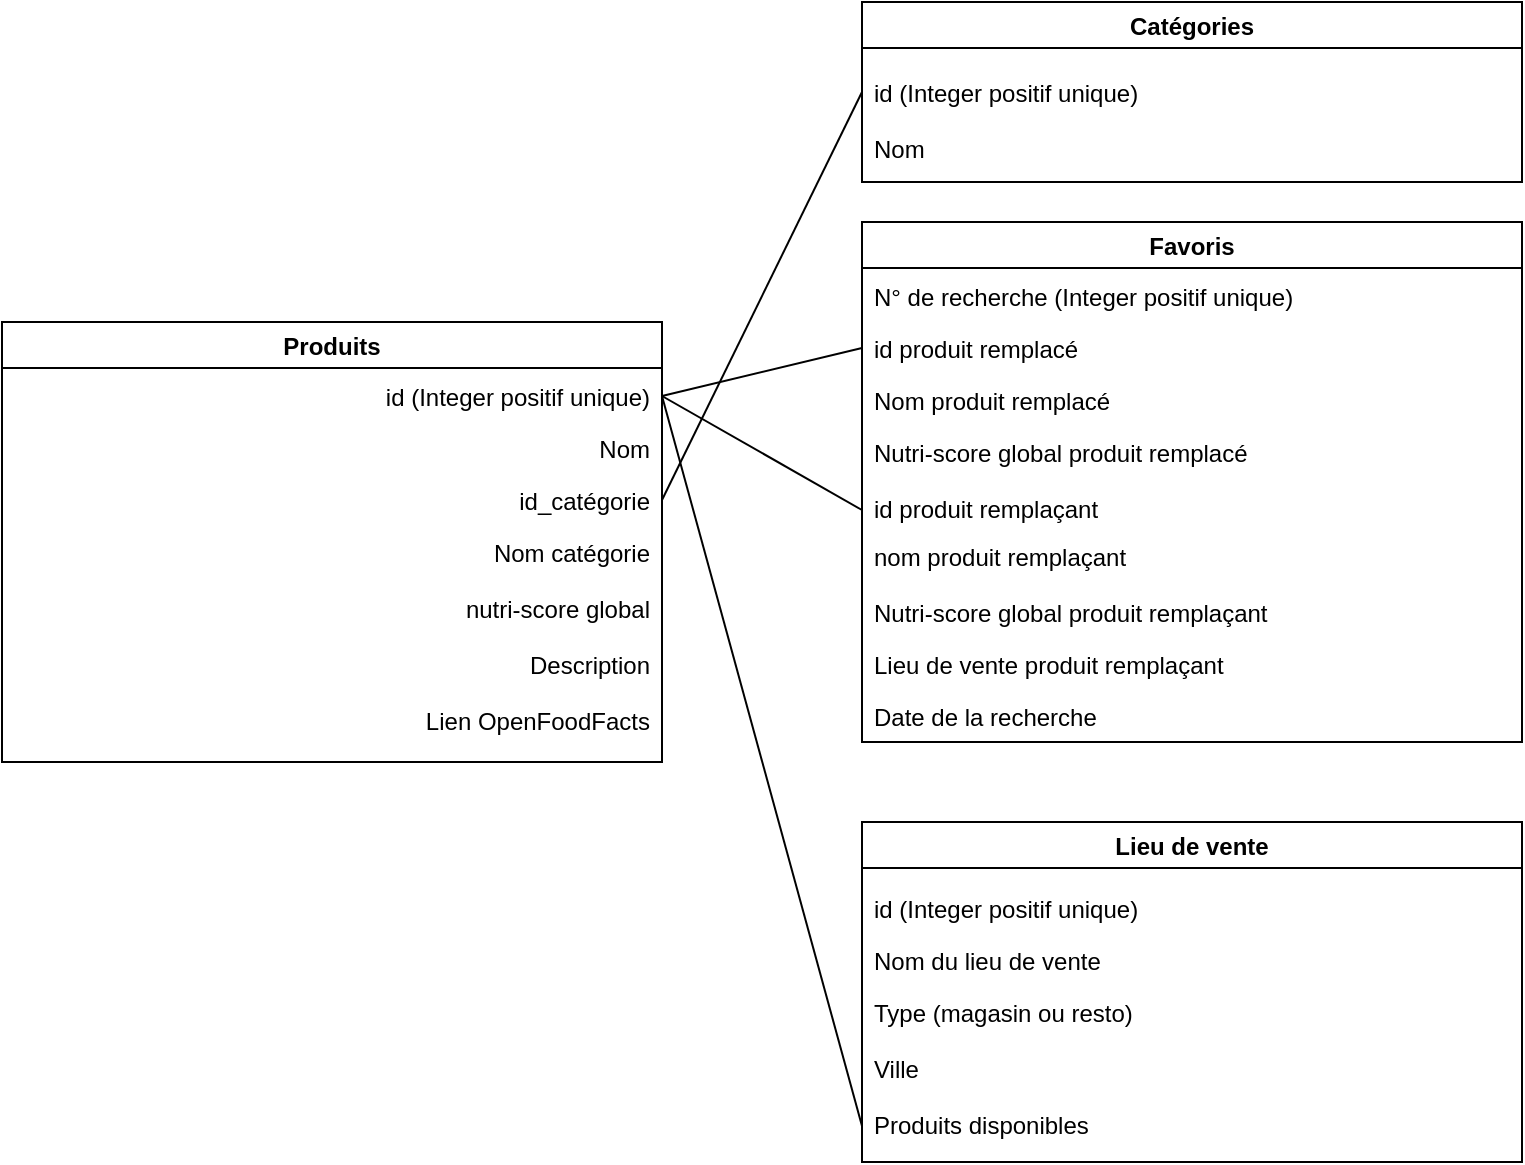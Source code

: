 <mxfile version="13.7.9" type="device"><diagram id="R2lEEEUBdFMjLlhIrx00" name="Page-1"><mxGraphModel dx="1422" dy="885" grid="1" gridSize="10" guides="1" tooltips="1" connect="1" arrows="1" fold="1" page="1" pageScale="1" pageWidth="850" pageHeight="1100" math="0" shadow="0" extFonts="Permanent Marker^https://fonts.googleapis.com/css?family=Permanent+Marker"><root><mxCell id="0"/><mxCell id="1" parent="0"/><mxCell id="ZGuSFQPiH1VIrFgA10Zb-12" value="Produits" style="swimlane;" vertex="1" parent="1"><mxGeometry x="20" y="180" width="330" height="220" as="geometry"/></mxCell><mxCell id="ZGuSFQPiH1VIrFgA10Zb-13" value="Nom" style="text;strokeColor=none;fillColor=none;align=right;verticalAlign=top;spacingLeft=4;spacingRight=4;overflow=hidden;rotatable=0;points=[[0,0.5],[1,0.5]];portConstraint=eastwest;" vertex="1" parent="ZGuSFQPiH1VIrFgA10Zb-12"><mxGeometry y="50" width="330" height="26" as="geometry"/></mxCell><mxCell id="ZGuSFQPiH1VIrFgA10Zb-3" value="id_catégorie" style="text;strokeColor=none;fillColor=none;align=right;verticalAlign=top;spacingLeft=4;spacingRight=4;overflow=hidden;rotatable=0;points=[[0,0.5],[1,0.5]];portConstraint=eastwest;" vertex="1" parent="ZGuSFQPiH1VIrFgA10Zb-12"><mxGeometry y="76" width="330" height="26" as="geometry"/></mxCell><mxCell id="ZGuSFQPiH1VIrFgA10Zb-4" value="nutri-score global" style="text;strokeColor=none;fillColor=none;align=right;verticalAlign=top;spacingLeft=4;spacingRight=4;overflow=hidden;rotatable=0;points=[[0,0.5],[1,0.5]];portConstraint=eastwest;" vertex="1" parent="ZGuSFQPiH1VIrFgA10Zb-12"><mxGeometry y="130" width="330" height="28" as="geometry"/></mxCell><mxCell id="ZGuSFQPiH1VIrFgA10Zb-16" value="id (Integer positif unique)" style="text;strokeColor=none;fillColor=none;align=right;verticalAlign=top;spacingLeft=4;spacingRight=4;overflow=hidden;rotatable=0;points=[[0,0.5],[1,0.5]];portConstraint=eastwest;" vertex="1" parent="ZGuSFQPiH1VIrFgA10Zb-12"><mxGeometry y="24" width="330" height="26" as="geometry"/></mxCell><mxCell id="ZGuSFQPiH1VIrFgA10Zb-38" value="Nom catégorie" style="text;strokeColor=none;fillColor=none;align=right;verticalAlign=top;spacingLeft=4;spacingRight=4;overflow=hidden;rotatable=0;points=[[0,0.5],[1,0.5]];portConstraint=eastwest;" vertex="1" parent="ZGuSFQPiH1VIrFgA10Zb-12"><mxGeometry y="102" width="330" height="28" as="geometry"/></mxCell><mxCell id="ZGuSFQPiH1VIrFgA10Zb-39" value="Description" style="text;strokeColor=none;fillColor=none;align=right;verticalAlign=top;spacingLeft=4;spacingRight=4;overflow=hidden;rotatable=0;points=[[0,0.5],[1,0.5]];portConstraint=eastwest;" vertex="1" parent="ZGuSFQPiH1VIrFgA10Zb-12"><mxGeometry y="158" width="330" height="28" as="geometry"/></mxCell><mxCell id="ZGuSFQPiH1VIrFgA10Zb-40" value="Lien OpenFoodFacts" style="text;strokeColor=none;fillColor=none;align=right;verticalAlign=top;spacingLeft=4;spacingRight=4;overflow=hidden;rotatable=0;points=[[0,0.5],[1,0.5]];portConstraint=eastwest;" vertex="1" parent="ZGuSFQPiH1VIrFgA10Zb-12"><mxGeometry y="186" width="330" height="28" as="geometry"/></mxCell><mxCell id="ZGuSFQPiH1VIrFgA10Zb-17" value="Catégories" style="swimlane;" vertex="1" parent="1"><mxGeometry x="450" y="20" width="330" height="90" as="geometry"/></mxCell><mxCell id="ZGuSFQPiH1VIrFgA10Zb-18" value="Nom" style="text;strokeColor=none;fillColor=none;align=left;verticalAlign=top;spacingLeft=4;spacingRight=4;overflow=hidden;rotatable=0;points=[[0,0.5],[1,0.5]];portConstraint=eastwest;" vertex="1" parent="ZGuSFQPiH1VIrFgA10Zb-17"><mxGeometry y="60" width="330" height="26" as="geometry"/></mxCell><mxCell id="ZGuSFQPiH1VIrFgA10Zb-21" value="id (Integer positif unique)" style="text;strokeColor=none;fillColor=none;align=left;verticalAlign=top;spacingLeft=4;spacingRight=4;overflow=hidden;rotatable=0;points=[[0,0.5],[1,0.5]];portConstraint=eastwest;" vertex="1" parent="ZGuSFQPiH1VIrFgA10Zb-17"><mxGeometry y="32" width="330" height="26" as="geometry"/></mxCell><mxCell id="ZGuSFQPiH1VIrFgA10Zb-22" value="Lieu de vente" style="swimlane;" vertex="1" parent="1"><mxGeometry x="450" y="430" width="330" height="170" as="geometry"/></mxCell><mxCell id="ZGuSFQPiH1VIrFgA10Zb-23" value="Nom du lieu de vente" style="text;strokeColor=none;fillColor=none;align=left;verticalAlign=top;spacingLeft=4;spacingRight=4;overflow=hidden;rotatable=0;points=[[0,0.5],[1,0.5]];portConstraint=eastwest;" vertex="1" parent="ZGuSFQPiH1VIrFgA10Zb-22"><mxGeometry y="56" width="330" height="26" as="geometry"/></mxCell><mxCell id="ZGuSFQPiH1VIrFgA10Zb-24" value="Type (magasin ou resto)" style="text;strokeColor=none;fillColor=none;align=left;verticalAlign=top;spacingLeft=4;spacingRight=4;overflow=hidden;rotatable=0;points=[[0,0.5],[1,0.5]];portConstraint=eastwest;" vertex="1" parent="ZGuSFQPiH1VIrFgA10Zb-22"><mxGeometry y="82" width="330" height="28" as="geometry"/></mxCell><mxCell id="ZGuSFQPiH1VIrFgA10Zb-25" value="id (Integer positif unique)" style="text;strokeColor=none;fillColor=none;align=left;verticalAlign=top;spacingLeft=4;spacingRight=4;overflow=hidden;rotatable=0;points=[[0,0.5],[1,0.5]];portConstraint=eastwest;" vertex="1" parent="ZGuSFQPiH1VIrFgA10Zb-22"><mxGeometry y="30" width="330" height="26" as="geometry"/></mxCell><mxCell id="ZGuSFQPiH1VIrFgA10Zb-36" value="Ville" style="text;strokeColor=none;fillColor=none;align=left;verticalAlign=top;spacingLeft=4;spacingRight=4;overflow=hidden;rotatable=0;points=[[0,0.5],[1,0.5]];portConstraint=eastwest;" vertex="1" parent="ZGuSFQPiH1VIrFgA10Zb-22"><mxGeometry y="110" width="330" height="28" as="geometry"/></mxCell><mxCell id="ZGuSFQPiH1VIrFgA10Zb-42" value="Produits disponibles" style="text;strokeColor=none;fillColor=none;align=left;verticalAlign=top;spacingLeft=4;spacingRight=4;overflow=hidden;rotatable=0;points=[[0,0.5],[1,0.5]];portConstraint=eastwest;" vertex="1" parent="ZGuSFQPiH1VIrFgA10Zb-22"><mxGeometry y="138" width="330" height="28" as="geometry"/></mxCell><mxCell id="ZGuSFQPiH1VIrFgA10Zb-26" value="Favoris" style="swimlane;" vertex="1" parent="1"><mxGeometry x="450" y="130" width="330" height="260" as="geometry"/></mxCell><mxCell id="ZGuSFQPiH1VIrFgA10Zb-27" value="Nom produit remplacé" style="text;strokeColor=none;fillColor=none;align=left;verticalAlign=top;spacingLeft=4;spacingRight=4;overflow=hidden;rotatable=0;points=[[0,0.5],[1,0.5]];portConstraint=eastwest;" vertex="1" parent="ZGuSFQPiH1VIrFgA10Zb-26"><mxGeometry y="76" width="330" height="26" as="geometry"/></mxCell><mxCell id="ZGuSFQPiH1VIrFgA10Zb-28" value="id produit remplaçant" style="text;strokeColor=none;fillColor=none;align=left;verticalAlign=top;spacingLeft=4;spacingRight=4;overflow=hidden;rotatable=0;points=[[0,0.5],[1,0.5]];portConstraint=eastwest;" vertex="1" parent="ZGuSFQPiH1VIrFgA10Zb-26"><mxGeometry y="130" width="330" height="28" as="geometry"/></mxCell><mxCell id="ZGuSFQPiH1VIrFgA10Zb-29" value="id produit remplacé" style="text;strokeColor=none;fillColor=none;align=left;verticalAlign=top;spacingLeft=4;spacingRight=4;overflow=hidden;rotatable=0;points=[[0,0.5],[1,0.5]];portConstraint=eastwest;" vertex="1" parent="ZGuSFQPiH1VIrFgA10Zb-26"><mxGeometry y="50" width="330" height="26" as="geometry"/></mxCell><mxCell id="ZGuSFQPiH1VIrFgA10Zb-30" value="nom produit remplaçant" style="text;strokeColor=none;fillColor=none;align=left;verticalAlign=top;spacingLeft=4;spacingRight=4;overflow=hidden;rotatable=0;points=[[0,0.5],[1,0.5]];portConstraint=eastwest;" vertex="1" parent="ZGuSFQPiH1VIrFgA10Zb-26"><mxGeometry y="154" width="330" height="28" as="geometry"/></mxCell><mxCell id="ZGuSFQPiH1VIrFgA10Zb-31" value="Nutri-score global produit remplacé" style="text;strokeColor=none;fillColor=none;align=left;verticalAlign=top;spacingLeft=4;spacingRight=4;overflow=hidden;rotatable=0;points=[[0,0.5],[1,0.5]];portConstraint=eastwest;" vertex="1" parent="ZGuSFQPiH1VIrFgA10Zb-26"><mxGeometry y="102" width="330" height="26" as="geometry"/></mxCell><mxCell id="ZGuSFQPiH1VIrFgA10Zb-32" value="Nutri-score global produit remplaçant" style="text;strokeColor=none;fillColor=none;align=left;verticalAlign=top;spacingLeft=4;spacingRight=4;overflow=hidden;rotatable=0;points=[[0,0.5],[1,0.5]];portConstraint=eastwest;" vertex="1" parent="ZGuSFQPiH1VIrFgA10Zb-26"><mxGeometry y="182" width="330" height="26" as="geometry"/></mxCell><mxCell id="ZGuSFQPiH1VIrFgA10Zb-33" value="Lieu de vente produit remplaçant" style="text;strokeColor=none;fillColor=none;align=left;verticalAlign=top;spacingLeft=4;spacingRight=4;overflow=hidden;rotatable=0;points=[[0,0.5],[1,0.5]];portConstraint=eastwest;" vertex="1" parent="ZGuSFQPiH1VIrFgA10Zb-26"><mxGeometry y="208" width="330" height="26" as="geometry"/></mxCell><mxCell id="ZGuSFQPiH1VIrFgA10Zb-34" value="Date de la recherche" style="text;strokeColor=none;fillColor=none;align=left;verticalAlign=top;spacingLeft=4;spacingRight=4;overflow=hidden;rotatable=0;points=[[0,0.5],[1,0.5]];portConstraint=eastwest;" vertex="1" parent="ZGuSFQPiH1VIrFgA10Zb-26"><mxGeometry y="234" width="330" height="26" as="geometry"/></mxCell><mxCell id="ZGuSFQPiH1VIrFgA10Zb-37" value="N° de recherche (Integer positif unique)" style="text;strokeColor=none;fillColor=none;align=left;verticalAlign=top;spacingLeft=4;spacingRight=4;overflow=hidden;rotatable=0;points=[[0,0.5],[1,0.5]];portConstraint=eastwest;" vertex="1" parent="ZGuSFQPiH1VIrFgA10Zb-26"><mxGeometry y="24" width="330" height="26" as="geometry"/></mxCell><mxCell id="ZGuSFQPiH1VIrFgA10Zb-41" style="rounded=0;orthogonalLoop=1;jettySize=auto;html=1;entryX=0;entryY=0.5;entryDx=0;entryDy=0;elbow=vertical;exitX=1;exitY=0.5;exitDx=0;exitDy=0;endArrow=none;endFill=0;" edge="1" parent="1" source="ZGuSFQPiH1VIrFgA10Zb-3" target="ZGuSFQPiH1VIrFgA10Zb-21"><mxGeometry relative="1" as="geometry"/></mxCell><mxCell id="ZGuSFQPiH1VIrFgA10Zb-43" style="edgeStyle=none;rounded=0;orthogonalLoop=1;jettySize=auto;html=1;entryX=0;entryY=0.5;entryDx=0;entryDy=0;endArrow=none;endFill=0;exitX=1;exitY=0.5;exitDx=0;exitDy=0;" edge="1" parent="1" source="ZGuSFQPiH1VIrFgA10Zb-16" target="ZGuSFQPiH1VIrFgA10Zb-29"><mxGeometry relative="1" as="geometry"/></mxCell><mxCell id="ZGuSFQPiH1VIrFgA10Zb-44" style="edgeStyle=none;rounded=0;orthogonalLoop=1;jettySize=auto;html=1;entryX=0;entryY=0.5;entryDx=0;entryDy=0;endArrow=none;endFill=0;exitX=1;exitY=0.5;exitDx=0;exitDy=0;" edge="1" parent="1" source="ZGuSFQPiH1VIrFgA10Zb-16" target="ZGuSFQPiH1VIrFgA10Zb-28"><mxGeometry relative="1" as="geometry"/></mxCell><mxCell id="ZGuSFQPiH1VIrFgA10Zb-45" style="rounded=0;orthogonalLoop=1;jettySize=auto;html=1;entryX=0;entryY=0.5;entryDx=0;entryDy=0;endArrow=none;endFill=0;exitX=1;exitY=0.5;exitDx=0;exitDy=0;" edge="1" parent="1" source="ZGuSFQPiH1VIrFgA10Zb-16" target="ZGuSFQPiH1VIrFgA10Zb-42"><mxGeometry relative="1" as="geometry"><mxPoint x="360" y="77" as="sourcePoint"/></mxGeometry></mxCell></root></mxGraphModel></diagram></mxfile>